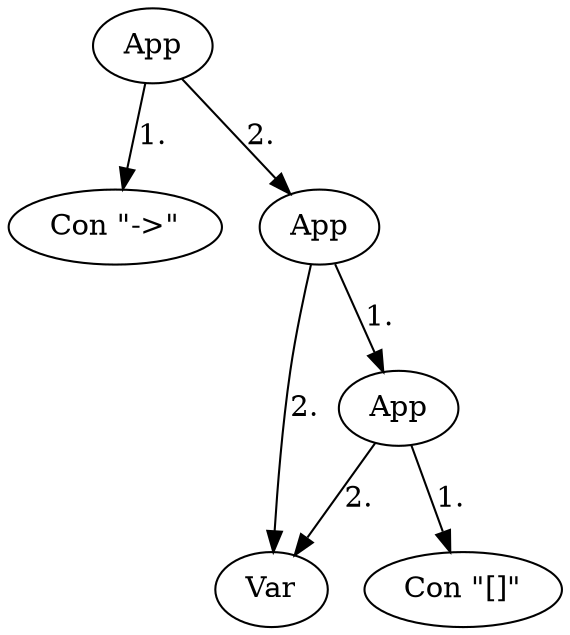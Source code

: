 digraph G {
    f [label = "Con \"->\""]
    l [label = "Con \"[]\""]
    a [label = "Var"]
    Node [label = "App"]
    a1 -> f [label = "1."]
    a1 -> a2 [label = "2."]
    a2 -> a3 [label = "1."]
    a2 -> a [label = "2."]
    a3 -> l [label = "1."]
    a3 -> a [label = "2."]
}


